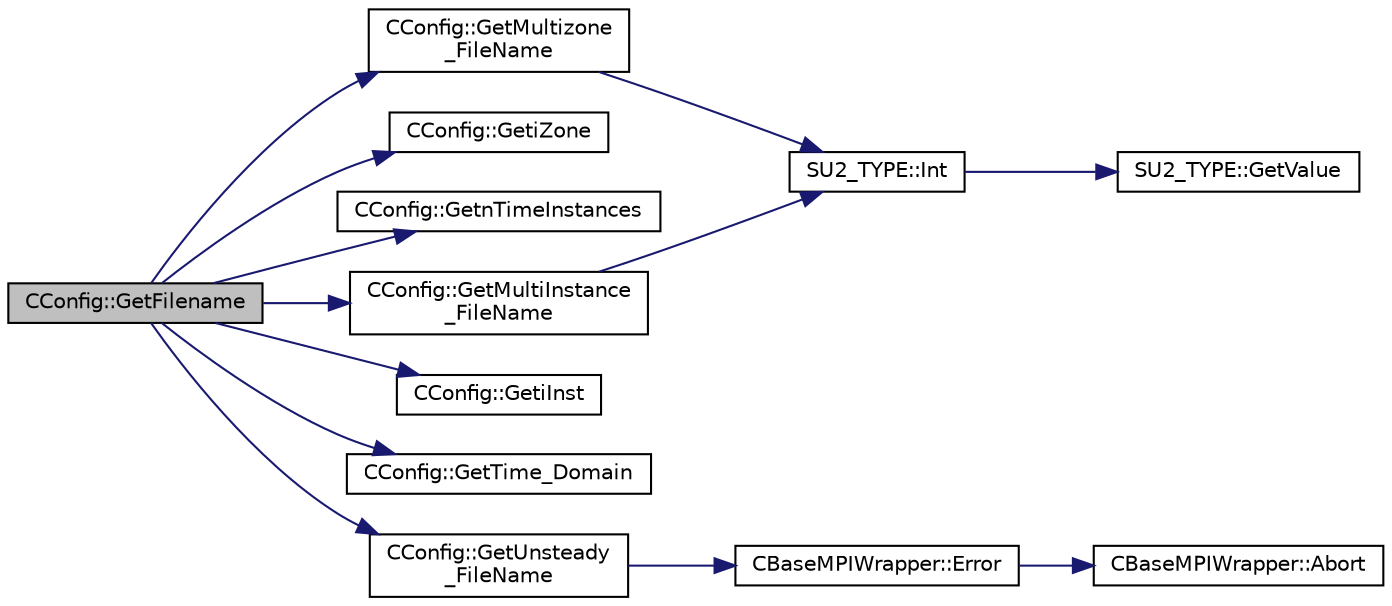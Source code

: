 digraph "CConfig::GetFilename"
{
  edge [fontname="Helvetica",fontsize="10",labelfontname="Helvetica",labelfontsize="10"];
  node [fontname="Helvetica",fontsize="10",shape=record];
  rankdir="LR";
  Node3123 [label="CConfig::GetFilename",height=0.2,width=0.4,color="black", fillcolor="grey75", style="filled", fontcolor="black"];
  Node3123 -> Node3124 [color="midnightblue",fontsize="10",style="solid",fontname="Helvetica"];
  Node3124 [label="CConfig::GetMultizone\l_FileName",height=0.2,width=0.4,color="black", fillcolor="white", style="filled",URL="$class_c_config.html#af4d81fc4ec805bb4a89f3739048d8824",tooltip="Append the zone index to the restart or the solution files. "];
  Node3124 -> Node3125 [color="midnightblue",fontsize="10",style="solid",fontname="Helvetica"];
  Node3125 [label="SU2_TYPE::Int",height=0.2,width=0.4,color="black", fillcolor="white", style="filled",URL="$namespace_s_u2___t_y_p_e.html#a6b48817766d8a6486caa2807a52f6bae",tooltip="Casts the primitive value to int (uses GetValue, already implemented for each type). "];
  Node3125 -> Node3126 [color="midnightblue",fontsize="10",style="solid",fontname="Helvetica"];
  Node3126 [label="SU2_TYPE::GetValue",height=0.2,width=0.4,color="black", fillcolor="white", style="filled",URL="$namespace_s_u2___t_y_p_e.html#a0ed43473f5a450ce028d088427bf10cb",tooltip="Get the (primitive) value of the datatype (needs to be implemented for each new type). "];
  Node3123 -> Node3127 [color="midnightblue",fontsize="10",style="solid",fontname="Helvetica"];
  Node3127 [label="CConfig::GetiZone",height=0.2,width=0.4,color="black", fillcolor="white", style="filled",URL="$class_c_config.html#ac09e21f44792b38adb3f933a4426b25f",tooltip="Provides the number of varaibles. "];
  Node3123 -> Node3128 [color="midnightblue",fontsize="10",style="solid",fontname="Helvetica"];
  Node3128 [label="CConfig::GetnTimeInstances",height=0.2,width=0.4,color="black", fillcolor="white", style="filled",URL="$class_c_config.html#a2e52fd45c8b5179c9cb3ce5fff935f11",tooltip="Retrieves the number of periodic time instances for Harmonic Balance. "];
  Node3123 -> Node3129 [color="midnightblue",fontsize="10",style="solid",fontname="Helvetica"];
  Node3129 [label="CConfig::GetMultiInstance\l_FileName",height=0.2,width=0.4,color="black", fillcolor="white", style="filled",URL="$class_c_config.html#aa09a28009de12d84ac2e640489bc70fe",tooltip="Append the instance index to the restart or the solution files. "];
  Node3129 -> Node3125 [color="midnightblue",fontsize="10",style="solid",fontname="Helvetica"];
  Node3123 -> Node3130 [color="midnightblue",fontsize="10",style="solid",fontname="Helvetica"];
  Node3130 [label="CConfig::GetiInst",height=0.2,width=0.4,color="black", fillcolor="white", style="filled",URL="$class_c_config.html#a13643de8d58ed6b848b193eae54c97e8",tooltip="Get the current instance. "];
  Node3123 -> Node3131 [color="midnightblue",fontsize="10",style="solid",fontname="Helvetica"];
  Node3131 [label="CConfig::GetTime_Domain",height=0.2,width=0.4,color="black", fillcolor="white", style="filled",URL="$class_c_config.html#a6a11350b3c8d7577318be43cda6f7292",tooltip="Check if the multizone problem is solved for time domain. "];
  Node3123 -> Node3132 [color="midnightblue",fontsize="10",style="solid",fontname="Helvetica"];
  Node3132 [label="CConfig::GetUnsteady\l_FileName",height=0.2,width=0.4,color="black", fillcolor="white", style="filled",URL="$class_c_config.html#a58c909cea24176adb2b2e9115fa6de7f",tooltip="Augment the input filename with the iteration number for an unsteady file. "];
  Node3132 -> Node3133 [color="midnightblue",fontsize="10",style="solid",fontname="Helvetica"];
  Node3133 [label="CBaseMPIWrapper::Error",height=0.2,width=0.4,color="black", fillcolor="white", style="filled",URL="$class_c_base_m_p_i_wrapper.html#a04457c47629bda56704e6a8804833eeb"];
  Node3133 -> Node3134 [color="midnightblue",fontsize="10",style="solid",fontname="Helvetica"];
  Node3134 [label="CBaseMPIWrapper::Abort",height=0.2,width=0.4,color="black", fillcolor="white", style="filled",URL="$class_c_base_m_p_i_wrapper.html#a21ef5681e2acb532d345e9bab173ef07"];
}
